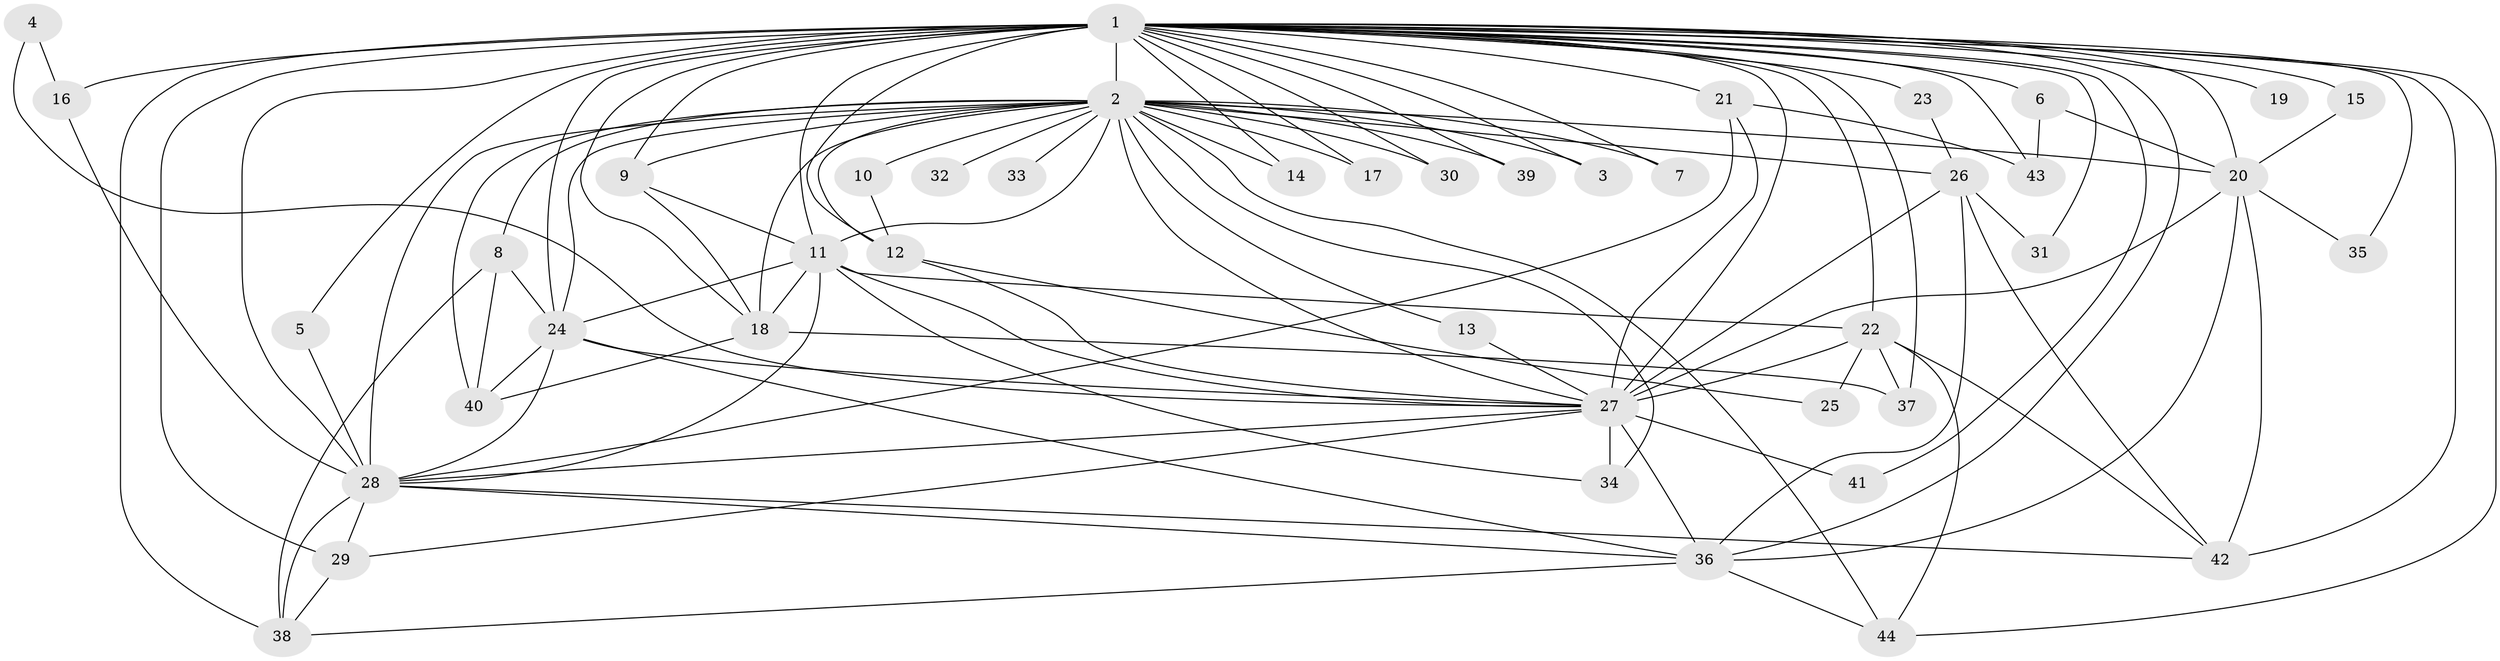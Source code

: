 // original degree distribution, {18: 0.011494252873563218, 16: 0.011494252873563218, 20: 0.011494252873563218, 15: 0.011494252873563218, 17: 0.022988505747126436, 19: 0.022988505747126436, 26: 0.011494252873563218, 12: 0.011494252873563218, 5: 0.09195402298850575, 6: 0.022988505747126436, 3: 0.20689655172413793, 4: 0.05747126436781609, 2: 0.4942528735632184, 7: 0.011494252873563218}
// Generated by graph-tools (version 1.1) at 2025/49/03/09/25 03:49:28]
// undirected, 44 vertices, 113 edges
graph export_dot {
graph [start="1"]
  node [color=gray90,style=filled];
  1;
  2;
  3;
  4;
  5;
  6;
  7;
  8;
  9;
  10;
  11;
  12;
  13;
  14;
  15;
  16;
  17;
  18;
  19;
  20;
  21;
  22;
  23;
  24;
  25;
  26;
  27;
  28;
  29;
  30;
  31;
  32;
  33;
  34;
  35;
  36;
  37;
  38;
  39;
  40;
  41;
  42;
  43;
  44;
  1 -- 2 [weight=8.0];
  1 -- 3 [weight=1.0];
  1 -- 5 [weight=1.0];
  1 -- 6 [weight=2.0];
  1 -- 7 [weight=1.0];
  1 -- 9 [weight=1.0];
  1 -- 11 [weight=5.0];
  1 -- 12 [weight=1.0];
  1 -- 14 [weight=1.0];
  1 -- 15 [weight=1.0];
  1 -- 16 [weight=2.0];
  1 -- 17 [weight=2.0];
  1 -- 18 [weight=1.0];
  1 -- 19 [weight=2.0];
  1 -- 20 [weight=1.0];
  1 -- 21 [weight=1.0];
  1 -- 22 [weight=1.0];
  1 -- 23 [weight=1.0];
  1 -- 24 [weight=4.0];
  1 -- 27 [weight=4.0];
  1 -- 28 [weight=4.0];
  1 -- 29 [weight=3.0];
  1 -- 30 [weight=1.0];
  1 -- 31 [weight=1.0];
  1 -- 35 [weight=1.0];
  1 -- 36 [weight=1.0];
  1 -- 37 [weight=1.0];
  1 -- 38 [weight=1.0];
  1 -- 39 [weight=1.0];
  1 -- 41 [weight=1.0];
  1 -- 42 [weight=1.0];
  1 -- 43 [weight=2.0];
  1 -- 44 [weight=1.0];
  2 -- 3 [weight=1.0];
  2 -- 7 [weight=1.0];
  2 -- 8 [weight=2.0];
  2 -- 9 [weight=1.0];
  2 -- 10 [weight=1.0];
  2 -- 11 [weight=2.0];
  2 -- 12 [weight=1.0];
  2 -- 13 [weight=1.0];
  2 -- 14 [weight=1.0];
  2 -- 17 [weight=1.0];
  2 -- 18 [weight=1.0];
  2 -- 20 [weight=1.0];
  2 -- 24 [weight=2.0];
  2 -- 26 [weight=1.0];
  2 -- 27 [weight=2.0];
  2 -- 28 [weight=2.0];
  2 -- 30 [weight=1.0];
  2 -- 32 [weight=1.0];
  2 -- 33 [weight=2.0];
  2 -- 34 [weight=1.0];
  2 -- 39 [weight=1.0];
  2 -- 40 [weight=3.0];
  2 -- 44 [weight=1.0];
  4 -- 16 [weight=1.0];
  4 -- 27 [weight=1.0];
  5 -- 28 [weight=1.0];
  6 -- 20 [weight=1.0];
  6 -- 43 [weight=1.0];
  8 -- 24 [weight=1.0];
  8 -- 38 [weight=1.0];
  8 -- 40 [weight=1.0];
  9 -- 11 [weight=1.0];
  9 -- 18 [weight=1.0];
  10 -- 12 [weight=1.0];
  11 -- 18 [weight=2.0];
  11 -- 22 [weight=1.0];
  11 -- 24 [weight=1.0];
  11 -- 27 [weight=1.0];
  11 -- 28 [weight=1.0];
  11 -- 34 [weight=1.0];
  12 -- 25 [weight=1.0];
  12 -- 27 [weight=1.0];
  13 -- 27 [weight=1.0];
  15 -- 20 [weight=1.0];
  16 -- 28 [weight=1.0];
  18 -- 37 [weight=1.0];
  18 -- 40 [weight=1.0];
  20 -- 27 [weight=1.0];
  20 -- 35 [weight=1.0];
  20 -- 36 [weight=1.0];
  20 -- 42 [weight=1.0];
  21 -- 27 [weight=1.0];
  21 -- 28 [weight=1.0];
  21 -- 43 [weight=1.0];
  22 -- 25 [weight=1.0];
  22 -- 27 [weight=1.0];
  22 -- 37 [weight=1.0];
  22 -- 42 [weight=1.0];
  22 -- 44 [weight=1.0];
  23 -- 26 [weight=1.0];
  24 -- 27 [weight=1.0];
  24 -- 28 [weight=1.0];
  24 -- 36 [weight=1.0];
  24 -- 40 [weight=1.0];
  26 -- 27 [weight=1.0];
  26 -- 31 [weight=1.0];
  26 -- 36 [weight=1.0];
  26 -- 42 [weight=1.0];
  27 -- 28 [weight=1.0];
  27 -- 29 [weight=1.0];
  27 -- 34 [weight=1.0];
  27 -- 36 [weight=1.0];
  27 -- 41 [weight=1.0];
  28 -- 29 [weight=1.0];
  28 -- 36 [weight=1.0];
  28 -- 38 [weight=1.0];
  28 -- 42 [weight=1.0];
  29 -- 38 [weight=1.0];
  36 -- 38 [weight=1.0];
  36 -- 44 [weight=1.0];
}
